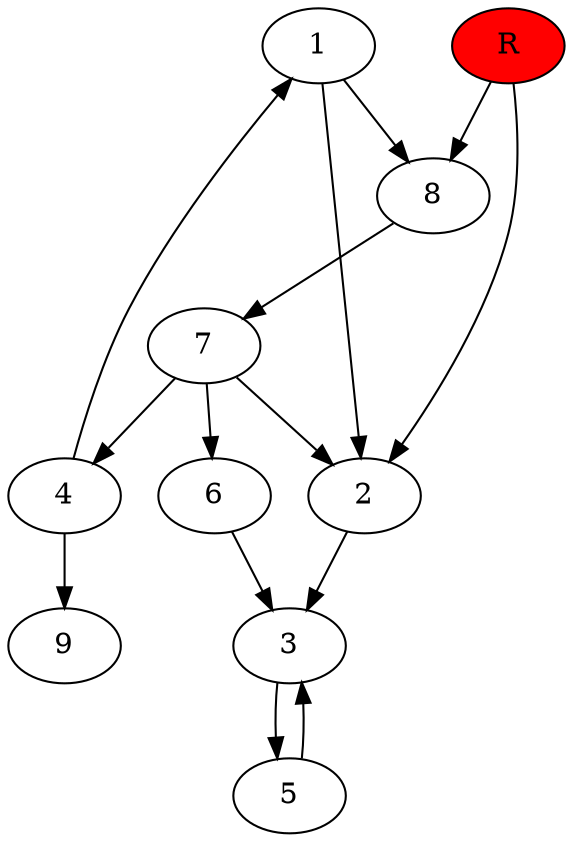 digraph prb16924 {
	1
	2
	3
	4
	5
	6
	7
	8
	R [fillcolor="#ff0000" style=filled]
	1 -> 2
	1 -> 8
	2 -> 3
	3 -> 5
	4 -> 1
	4 -> 9
	5 -> 3
	6 -> 3
	7 -> 2
	7 -> 4
	7 -> 6
	8 -> 7
	R -> 2
	R -> 8
}

